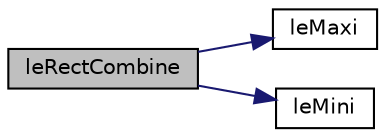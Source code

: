 digraph "leRectCombine"
{
 // LATEX_PDF_SIZE
  edge [fontname="Helvetica",fontsize="10",labelfontname="Helvetica",labelfontsize="10"];
  node [fontname="Helvetica",fontsize="10",shape=record];
  rankdir="LR";
  Node1 [label="leRectCombine",height=0.2,width=0.4,color="black", fillcolor="grey75", style="filled", fontcolor="black",tooltip=" "];
  Node1 -> Node2 [color="midnightblue",fontsize="10",style="solid",fontname="Helvetica"];
  Node2 [label="leMaxi",height=0.2,width=0.4,color="black", fillcolor="white", style="filled",URL="$legato__math_8c.html#ad18906fa6b720a0b645b678857ceff36",tooltip=" "];
  Node1 -> Node3 [color="midnightblue",fontsize="10",style="solid",fontname="Helvetica"];
  Node3 [label="leMini",height=0.2,width=0.4,color="black", fillcolor="white", style="filled",URL="$legato__math_8c.html#a95b7ddc3938ddbfb90bc1a99268c2c8e",tooltip=" "];
}
